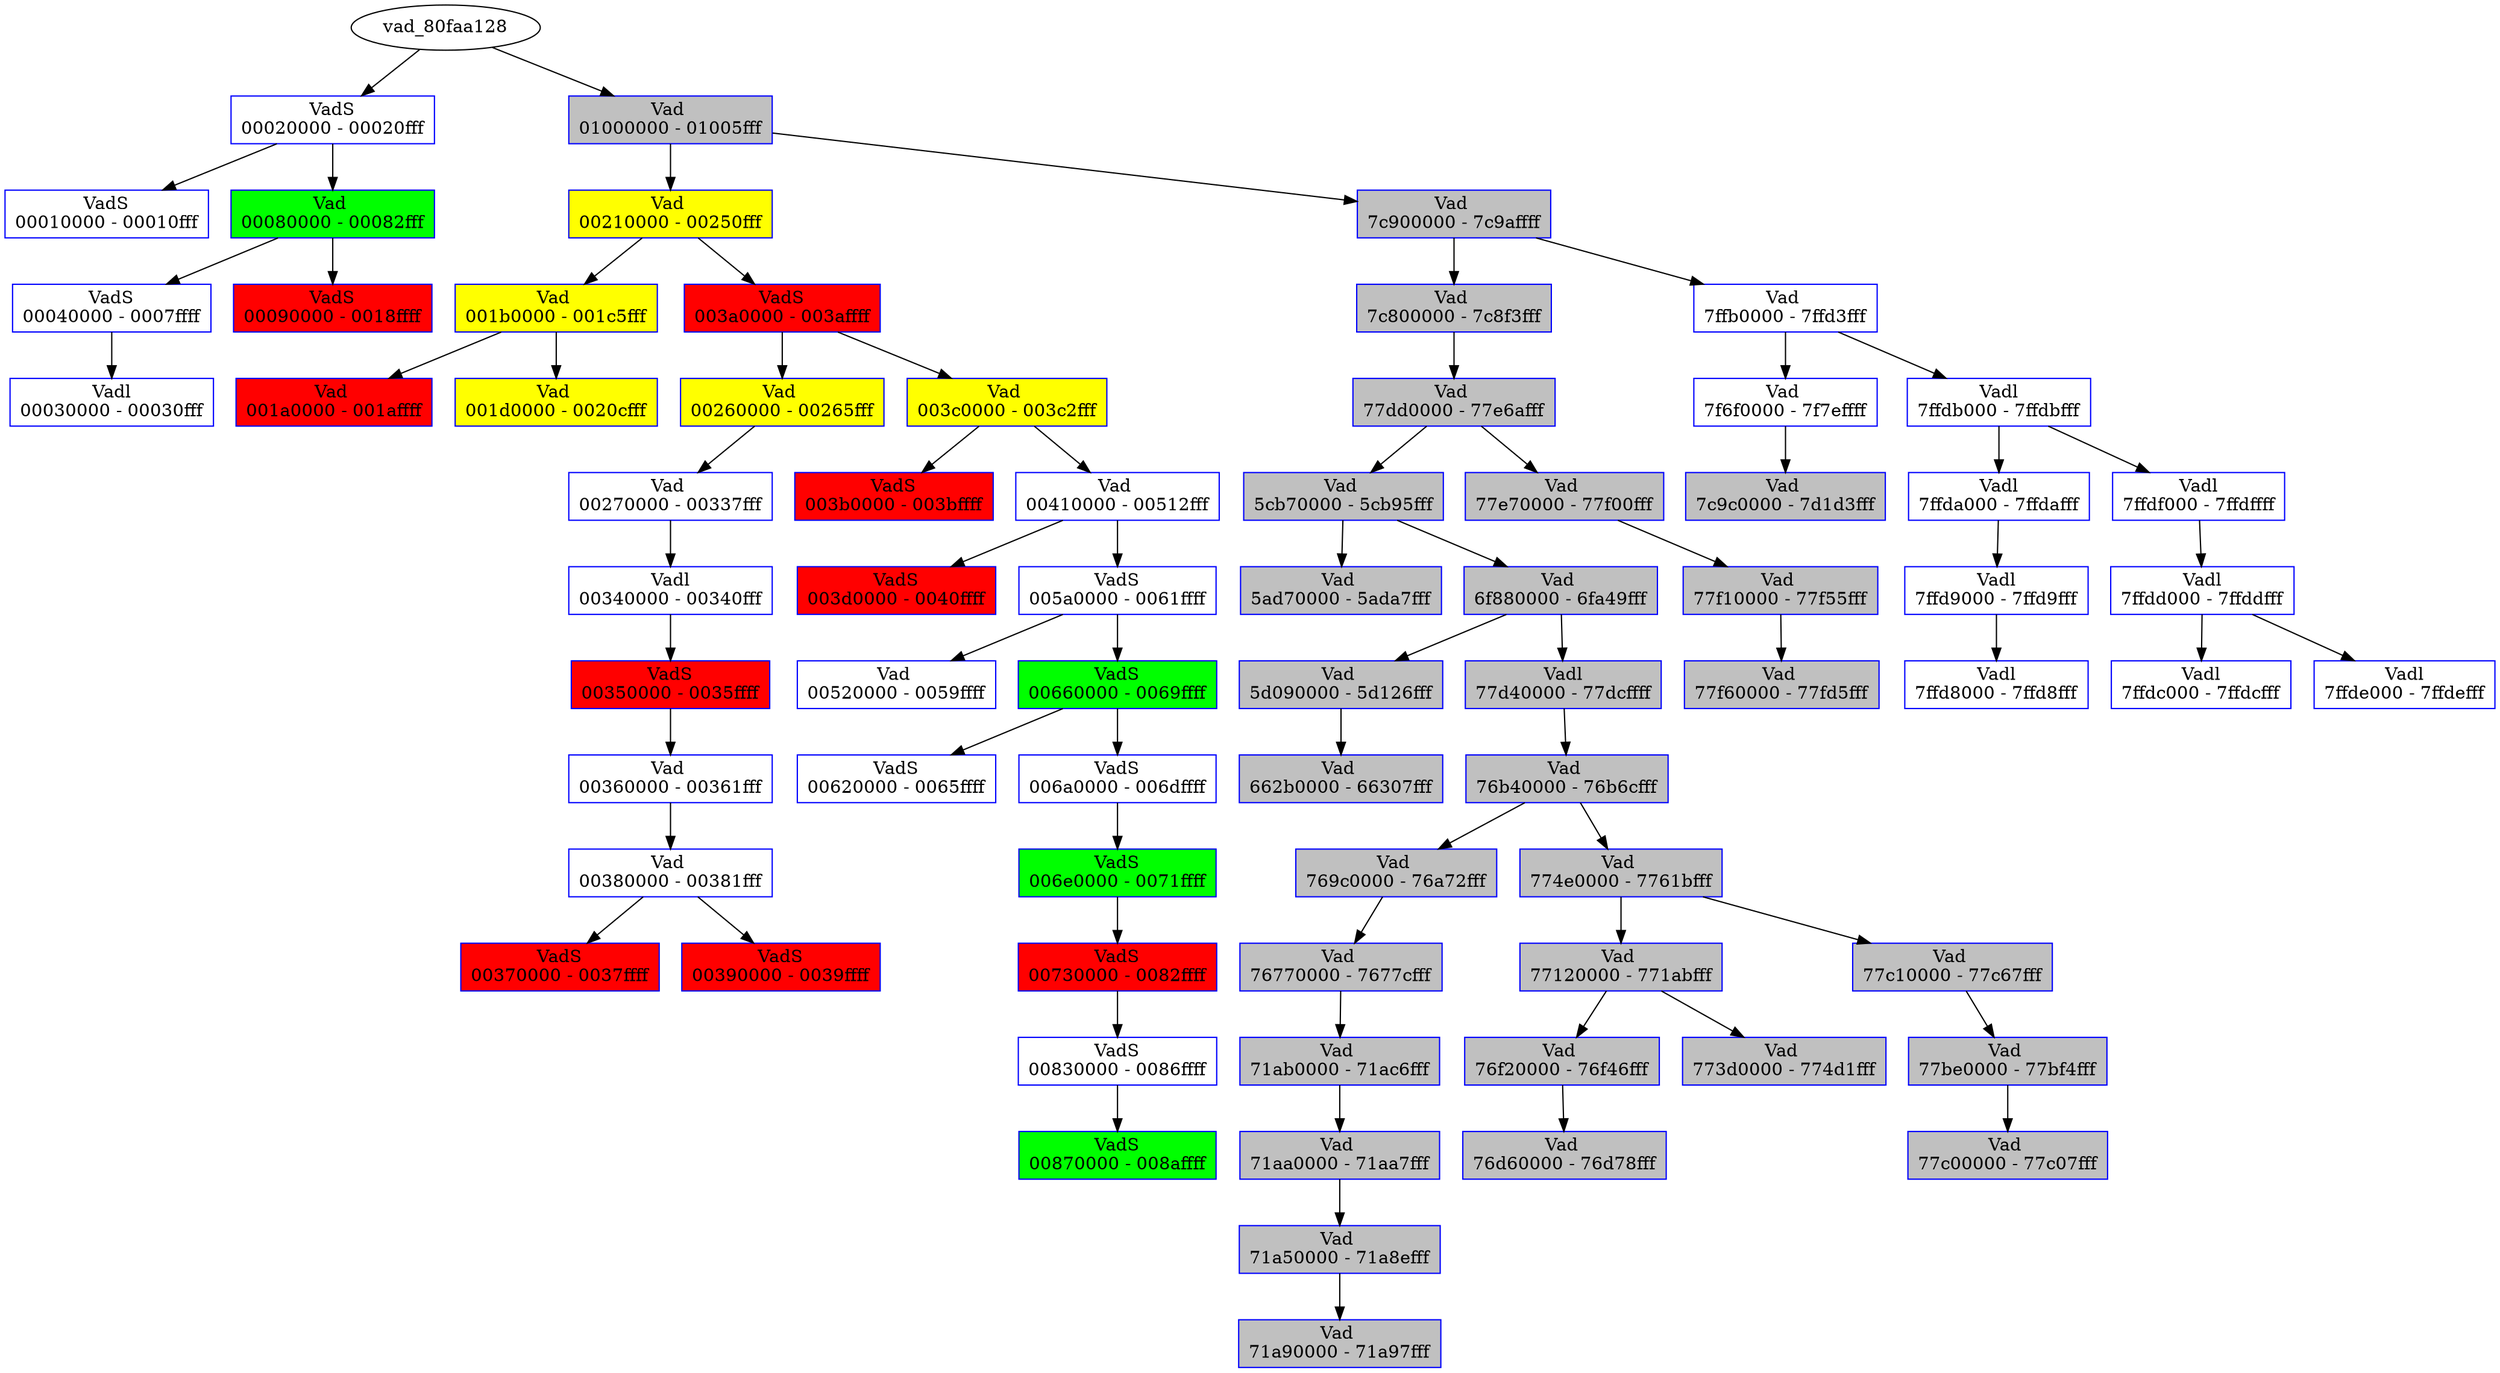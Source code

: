 /* Pid:   1088 */
digraph processtree {
graph [rankdir = "TB"];
vad_80faa128 -> vad_80fa5bf0
vad_80fa5bf0 [label = "{ VadS\n00020000 - 00020fff }"shape = "record" color = "blue" style = "filled" fillcolor = "white"];
vad_80fa5bf0 -> vad_80f4d970
vad_80f4d970 [label = "{ VadS\n00010000 - 00010fff }"shape = "record" color = "blue" style = "filled" fillcolor = "white"];
vad_80fa5bf0 -> vad_ff21a7e8
vad_ff21a7e8 [label = "{ Vad \n00080000 - 00082fff }"shape = "record" color = "blue" style = "filled" fillcolor = "green"];
vad_ff21a7e8 -> vad_80fe61d8
vad_80fe61d8 [label = "{ VadS\n00040000 - 0007ffff }"shape = "record" color = "blue" style = "filled" fillcolor = "white"];
vad_80fe61d8 -> vad_ff299f30
vad_ff299f30 [label = "{ Vadl\n00030000 - 00030fff }"shape = "record" color = "blue" style = "filled" fillcolor = "white"];
vad_ff21a7e8 -> vad_80fb7778
vad_80fb7778 [label = "{ VadS\n00090000 - 0018ffff }"shape = "record" color = "blue" style = "filled" fillcolor = "red"];
vad_80faa128 -> vad_80f52100
vad_80f52100 [label = "{ Vad \n01000000 - 01005fff }"shape = "record" color = "blue" style = "filled" fillcolor = "gray"];
vad_80f52100 -> vad_ff22da28
vad_ff22da28 [label = "{ Vad \n00210000 - 00250fff }"shape = "record" color = "blue" style = "filled" fillcolor = "yellow"];
vad_ff22da28 -> vad_ff22da88
vad_ff22da88 [label = "{ Vad \n001b0000 - 001c5fff }"shape = "record" color = "blue" style = "filled" fillcolor = "yellow"];
vad_ff22da88 -> vad_80fac630
vad_80fac630 [label = "{ Vad \n001a0000 - 001affff }"shape = "record" color = "blue" style = "filled" fillcolor = "red"];
vad_ff22da88 -> vad_ff22da58
vad_ff22da58 [label = "{ Vad \n001d0000 - 0020cfff }"shape = "record" color = "blue" style = "filled" fillcolor = "yellow"];
vad_ff22da28 -> vad_80f625f0
vad_80f625f0 [label = "{ VadS\n003a0000 - 003affff }"shape = "record" color = "blue" style = "filled" fillcolor = "red"];
vad_80f625f0 -> vad_ff22d9f8
vad_ff22d9f8 [label = "{ Vad \n00260000 - 00265fff }"shape = "record" color = "blue" style = "filled" fillcolor = "yellow"];
vad_ff22d9f8 -> vad_ff22de08
vad_ff22de08 [label = "{ Vad \n00270000 - 00337fff }"shape = "record" color = "blue" style = "filled" fillcolor = "white"];
vad_ff22de08 -> vad_ff299eb0
vad_ff299eb0 [label = "{ Vadl\n00340000 - 00340fff }"shape = "record" color = "blue" style = "filled" fillcolor = "white"];
vad_ff299eb0 -> vad_80f08818
vad_80f08818 [label = "{ VadS\n00350000 - 0035ffff }"shape = "record" color = "blue" style = "filled" fillcolor = "red"];
vad_80f08818 -> vad_ff299d80
vad_ff299d80 [label = "{ Vad \n00360000 - 00361fff }"shape = "record" color = "blue" style = "filled" fillcolor = "white"];
vad_ff299d80 -> vad_80f528a8
vad_80f528a8 [label = "{ Vad \n00380000 - 00381fff }"shape = "record" color = "blue" style = "filled" fillcolor = "white"];
vad_80f528a8 -> vad_80fbb580
vad_80fbb580 [label = "{ VadS\n00370000 - 0037ffff }"shape = "record" color = "blue" style = "filled" fillcolor = "red"];
vad_80f528a8 -> vad_80f29930
vad_80f29930 [label = "{ VadS\n00390000 - 0039ffff }"shape = "record" color = "blue" style = "filled" fillcolor = "red"];
vad_80f625f0 -> vad_ff299b38
vad_ff299b38 [label = "{ Vad \n003c0000 - 003c2fff }"shape = "record" color = "blue" style = "filled" fillcolor = "yellow"];
vad_ff299b38 -> vad_80f0a950
vad_80f0a950 [label = "{ VadS\n003b0000 - 003bffff }"shape = "record" color = "blue" style = "filled" fillcolor = "red"];
vad_ff299b38 -> vad_ff255b78
vad_ff255b78 [label = "{ Vad \n00410000 - 00512fff }"shape = "record" color = "blue" style = "filled" fillcolor = "white"];
vad_ff255b78 -> vad_80f77740
vad_80f77740 [label = "{ VadS\n003d0000 - 0040ffff }"shape = "record" color = "blue" style = "filled" fillcolor = "red"];
vad_ff255b78 -> vad_80f087b0
vad_80f087b0 [label = "{ VadS\n005a0000 - 0061ffff }"shape = "record" color = "blue" style = "filled" fillcolor = "white"];
vad_80f087b0 -> vad_ff1e1980
vad_ff1e1980 [label = "{ Vad \n00520000 - 0059ffff }"shape = "record" color = "blue" style = "filled" fillcolor = "white"];
vad_80f087b0 -> vad_80fb45e8
vad_80fb45e8 [label = "{ VadS\n00660000 - 0069ffff }"shape = "record" color = "blue" style = "filled" fillcolor = "green"];
vad_80fb45e8 -> vad_ff2a3d88
vad_ff2a3d88 [label = "{ VadS\n00620000 - 0065ffff }"shape = "record" color = "blue" style = "filled" fillcolor = "white"];
vad_80fb45e8 -> vad_80ff99b0
vad_80ff99b0 [label = "{ VadS\n006a0000 - 006dffff }"shape = "record" color = "blue" style = "filled" fillcolor = "white"];
vad_80ff99b0 -> vad_80f010a8
vad_80f010a8 [label = "{ VadS\n006e0000 - 0071ffff }"shape = "record" color = "blue" style = "filled" fillcolor = "green"];
vad_80f010a8 -> vad_ff253510
vad_ff253510 [label = "{ VadS\n00730000 - 0082ffff }"shape = "record" color = "blue" style = "filled" fillcolor = "red"];
vad_ff253510 -> vad_ff20cc28
vad_ff20cc28 [label = "{ VadS\n00830000 - 0086ffff }"shape = "record" color = "blue" style = "filled" fillcolor = "white"];
vad_ff20cc28 -> vad_ff1545d0
vad_ff1545d0 [label = "{ VadS\n00870000 - 008affff }"shape = "record" color = "blue" style = "filled" fillcolor = "green"];
vad_80f52100 -> vad_80fac5e8
vad_80fac5e8 [label = "{ Vad \n7c900000 - 7c9affff }"shape = "record" color = "blue" style = "filled" fillcolor = "gray"];
vad_80fac5e8 -> vad_ff21a820
vad_ff21a820 [label = "{ Vad \n7c800000 - 7c8f3fff }"shape = "record" color = "blue" style = "filled" fillcolor = "gray"];
vad_ff21a820 -> vad_ff22d9c8
vad_ff22d9c8 [label = "{ Vad \n77dd0000 - 77e6afff }"shape = "record" color = "blue" style = "filled" fillcolor = "gray"];
vad_ff22d9c8 -> vad_ff22d968
vad_ff22d968 [label = "{ Vad \n5cb70000 - 5cb95fff }"shape = "record" color = "blue" style = "filled" fillcolor = "gray"];
vad_ff22d968 -> vad_ff299b68
vad_ff299b68 [label = "{ Vad \n5ad70000 - 5ada7fff }"shape = "record" color = "blue" style = "filled" fillcolor = "gray"];
vad_ff22d968 -> vad_ff22df10
vad_ff22df10 [label = "{ Vad \n6f880000 - 6fa49fff }"shape = "record" color = "blue" style = "filled" fillcolor = "gray"];
vad_ff22df10 -> vad_80f0d2a8
vad_80f0d2a8 [label = "{ Vad \n5d090000 - 5d126fff }"shape = "record" color = "blue" style = "filled" fillcolor = "gray"];
vad_80f0d2a8 -> vad_ff236a18
vad_ff236a18 [label = "{ Vad \n662b0000 - 66307fff }"shape = "record" color = "blue" style = "filled" fillcolor = "gray"];
vad_ff22df10 -> vad_ff299ef0
vad_ff299ef0 [label = "{ Vadl\n77d40000 - 77dcffff }"shape = "record" color = "blue" style = "filled" fillcolor = "gray"];
vad_ff299ef0 -> vad_ff299d18
vad_ff299d18 [label = "{ Vad \n76b40000 - 76b6cfff }"shape = "record" color = "blue" style = "filled" fillcolor = "gray"];
vad_ff299d18 -> vad_ff299b98
vad_ff299b98 [label = "{ Vad \n769c0000 - 76a72fff }"shape = "record" color = "blue" style = "filled" fillcolor = "gray"];
vad_ff299b98 -> vad_80f32708
vad_80f32708 [label = "{ Vad \n76770000 - 7677cfff }"shape = "record" color = "blue" style = "filled" fillcolor = "gray"];
vad_80f32708 -> vad_80fbf270
vad_80fbf270 [label = "{ Vad \n71ab0000 - 71ac6fff }"shape = "record" color = "blue" style = "filled" fillcolor = "gray"];
vad_80fbf270 -> vad_80f05898
vad_80f05898 [label = "{ Vad \n71aa0000 - 71aa7fff }"shape = "record" color = "blue" style = "filled" fillcolor = "gray"];
vad_80f05898 -> vad_ff233b78
vad_ff233b78 [label = "{ Vad \n71a50000 - 71a8efff }"shape = "record" color = "blue" style = "filled" fillcolor = "gray"];
vad_ff233b78 -> vad_ff2369e8
vad_ff2369e8 [label = "{ Vad \n71a90000 - 71a97fff }"shape = "record" color = "blue" style = "filled" fillcolor = "gray"];
vad_ff299d18 -> vad_ff299ce8
vad_ff299ce8 [label = "{ Vad \n774e0000 - 7761bfff }"shape = "record" color = "blue" style = "filled" fillcolor = "gray"];
vad_ff299ce8 -> vad_ff299c88
vad_ff299c88 [label = "{ Vad \n77120000 - 771abfff }"shape = "record" color = "blue" style = "filled" fillcolor = "gray"];
vad_ff299c88 -> vad_ff1fc5b0
vad_ff1fc5b0 [label = "{ Vad \n76f20000 - 76f46fff }"shape = "record" color = "blue" style = "filled" fillcolor = "gray"];
vad_ff1fc5b0 -> vad_80f05868
vad_80f05868 [label = "{ Vad \n76d60000 - 76d78fff }"shape = "record" color = "blue" style = "filled" fillcolor = "gray"];
vad_ff299c88 -> vad_ff299a70
vad_ff299a70 [label = "{ Vad \n773d0000 - 774d1fff }"shape = "record" color = "blue" style = "filled" fillcolor = "gray"];
vad_ff299ce8 -> vad_ff299cb8
vad_ff299cb8 [label = "{ Vad \n77c10000 - 77c67fff }"shape = "record" color = "blue" style = "filled" fillcolor = "gray"];
vad_ff299cb8 -> vad_ff299c58
vad_ff299c58 [label = "{ Vad \n77be0000 - 77bf4fff }"shape = "record" color = "blue" style = "filled" fillcolor = "gray"];
vad_ff299c58 -> vad_ff299c28
vad_ff299c28 [label = "{ Vad \n77c00000 - 77c07fff }"shape = "record" color = "blue" style = "filled" fillcolor = "gray"];
vad_ff22d9c8 -> vad_ff22d998
vad_ff22d998 [label = "{ Vad \n77e70000 - 77f00fff }"shape = "record" color = "blue" style = "filled" fillcolor = "gray"];
vad_ff22d998 -> vad_ff299d48
vad_ff299d48 [label = "{ Vad \n77f10000 - 77f55fff }"shape = "record" color = "blue" style = "filled" fillcolor = "gray"];
vad_ff299d48 -> vad_ff299bc8
vad_ff299bc8 [label = "{ Vad \n77f60000 - 77fd5fff }"shape = "record" color = "blue" style = "filled" fillcolor = "gray"];
vad_80fac5e8 -> vad_ff21ad68
vad_ff21ad68 [label = "{ Vad \n7ffb0000 - 7ffd3fff }"shape = "record" color = "blue" style = "filled" fillcolor = "white"];
vad_ff21ad68 -> vad_80fb77f8
vad_80fb77f8 [label = "{ Vad \n7f6f0000 - 7f7effff }"shape = "record" color = "blue" style = "filled" fillcolor = "white"];
vad_80fb77f8 -> vad_ff299bf8
vad_ff299bf8 [label = "{ Vad \n7c9c0000 - 7d1d3fff }"shape = "record" color = "blue" style = "filled" fillcolor = "gray"];
vad_ff21ad68 -> vad_80f0b568
vad_80f0b568 [label = "{ Vadl\n7ffdb000 - 7ffdbfff }"shape = "record" color = "blue" style = "filled" fillcolor = "white"];
vad_80f0b568 -> vad_ff1e5478
vad_ff1e5478 [label = "{ Vadl\n7ffda000 - 7ffdafff }"shape = "record" color = "blue" style = "filled" fillcolor = "white"];
vad_ff1e5478 -> vad_ff13a6f0
vad_ff13a6f0 [label = "{ Vadl\n7ffd9000 - 7ffd9fff }"shape = "record" color = "blue" style = "filled" fillcolor = "white"];
vad_ff13a6f0 -> vad_ff1396f0
vad_ff1396f0 [label = "{ Vadl\n7ffd8000 - 7ffd8fff }"shape = "record" color = "blue" style = "filled" fillcolor = "white"];
vad_80f0b568 -> vad_80f0b528
vad_80f0b528 [label = "{ Vadl\n7ffdf000 - 7ffdffff }"shape = "record" color = "blue" style = "filled" fillcolor = "white"];
vad_80f0b528 -> vad_ff1e5870
vad_ff1e5870 [label = "{ Vadl\n7ffdd000 - 7ffddfff }"shape = "record" color = "blue" style = "filled" fillcolor = "white"];
vad_ff1e5870 -> vad_ff1e5550
vad_ff1e5550 [label = "{ Vadl\n7ffdc000 - 7ffdcfff }"shape = "record" color = "blue" style = "filled" fillcolor = "white"];
vad_ff1e5870 -> vad_80f00dc8
vad_80f00dc8 [label = "{ Vadl\n7ffde000 - 7ffdefff }"shape = "record" color = "blue" style = "filled" fillcolor = "white"];
}
